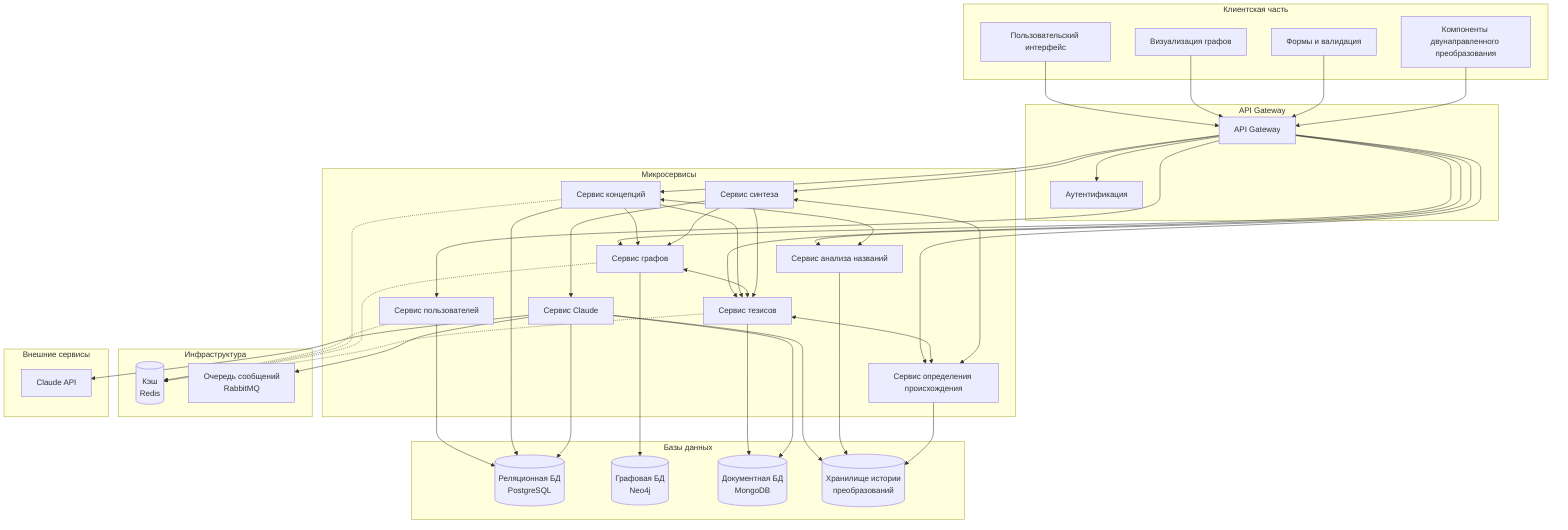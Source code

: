 flowchart TB
    subgraph "Клиентская часть"
        UI[Пользовательский интерфейс]
        VIS[Визуализация графов]
        FORMS[Формы и валидация]
        BIDIR[Компоненты двунаправленного преобразования]
    end

    subgraph "API Gateway"
        GATEWAY[API Gateway]
        AUTH[Аутентификация]
    end

    subgraph "Микросервисы"
        USER_SERVICE[Сервис пользователей]
        CONCEPT_SERVICE[Сервис концепций]
        GRAPH_SERVICE[Сервис графов]
        THESIS_SERVICE[Сервис тезисов]
        SYNTHESIS_SERVICE[Сервис синтеза]
        CLAUDE_SERVICE[Сервис Claude]
        NAME_SERVICE[Сервис анализа названий]
        ORIGIN_SERVICE[Сервис определения происхождения]
    end

    subgraph "Базы данных"
        RELATIONAL_DB[(Реляционная БД\nPostgreSQL)]
        GRAPH_DB[(Графовая БД\nNeo4j)]
        DOCUMENT_DB[(Документная БД\nMongoDB)]
        TRANSFORMATION_DB[(Хранилище истории\nпреобразований)]
    end

    subgraph "Инфраструктура"
        CACHE[(Кэш\nRedis)]
        MQ[Очередь сообщений\nRabbitMQ]
    end

    subgraph "Внешние сервисы"
        CLAUDE_API[Claude API]
    end

    UI --> GATEWAY
    VIS --> GATEWAY
    FORMS --> GATEWAY
    BIDIR --> GATEWAY

    GATEWAY --> AUTH
    GATEWAY --> USER_SERVICE
    GATEWAY --> CONCEPT_SERVICE
    GATEWAY --> GRAPH_SERVICE
    GATEWAY --> THESIS_SERVICE
    GATEWAY --> SYNTHESIS_SERVICE
    GATEWAY --> NAME_SERVICE
    GATEWAY --> ORIGIN_SERVICE

    USER_SERVICE --> RELATIONAL_DB
    CONCEPT_SERVICE --> RELATIONAL_DB
    CONCEPT_SERVICE --> GRAPH_SERVICE
    CONCEPT_SERVICE --> THESIS_SERVICE
    CONCEPT_SERVICE <--> NAME_SERVICE

    GRAPH_SERVICE --> GRAPH_DB
    GRAPH_SERVICE <--> THESIS_SERVICE
    
    THESIS_SERVICE --> DOCUMENT_DB
    THESIS_SERVICE <--> ORIGIN_SERVICE
    
    SYNTHESIS_SERVICE --> GRAPH_SERVICE
    SYNTHESIS_SERVICE --> THESIS_SERVICE
    SYNTHESIS_SERVICE --> CLAUDE_SERVICE
    SYNTHESIS_SERVICE <--> ORIGIN_SERVICE

    USER_SERVICE -.-> CACHE
    CONCEPT_SERVICE -.-> CACHE
    GRAPH_SERVICE -.-> CACHE
    THESIS_SERVICE -.-> CACHE

    CLAUDE_SERVICE --> MQ
    CLAUDE_SERVICE --> CLAUDE_API
    CLAUDE_SERVICE --> DOCUMENT_DB
    CLAUDE_SERVICE --> RELATIONAL_DB
    CLAUDE_SERVICE --> TRANSFORMATION_DB
    
    NAME_SERVICE --> TRANSFORMATION_DB
    ORIGIN_SERVICE --> TRANSFORMATION_DB